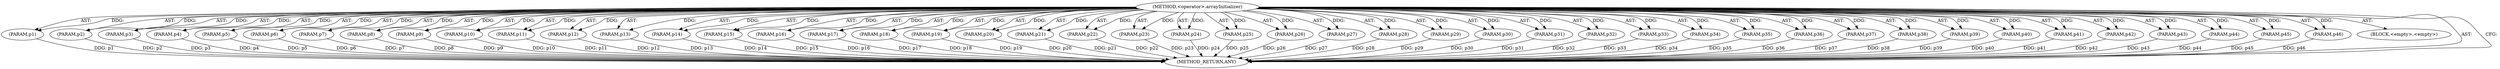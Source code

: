 digraph "&lt;operator&gt;.arrayInitializer" {  
"303" [label = <(METHOD,&lt;operator&gt;.arrayInitializer)> ]
"304" [label = <(PARAM,p1)> ]
"305" [label = <(PARAM,p2)> ]
"306" [label = <(PARAM,p3)> ]
"307" [label = <(PARAM,p4)> ]
"308" [label = <(PARAM,p5)> ]
"309" [label = <(PARAM,p6)> ]
"310" [label = <(PARAM,p7)> ]
"311" [label = <(PARAM,p8)> ]
"312" [label = <(PARAM,p9)> ]
"313" [label = <(PARAM,p10)> ]
"314" [label = <(PARAM,p11)> ]
"315" [label = <(PARAM,p12)> ]
"316" [label = <(PARAM,p13)> ]
"317" [label = <(PARAM,p14)> ]
"318" [label = <(PARAM,p15)> ]
"319" [label = <(PARAM,p16)> ]
"320" [label = <(PARAM,p17)> ]
"321" [label = <(PARAM,p18)> ]
"322" [label = <(PARAM,p19)> ]
"323" [label = <(PARAM,p20)> ]
"324" [label = <(PARAM,p21)> ]
"325" [label = <(PARAM,p22)> ]
"326" [label = <(PARAM,p23)> ]
"327" [label = <(PARAM,p24)> ]
"328" [label = <(PARAM,p25)> ]
"329" [label = <(PARAM,p26)> ]
"330" [label = <(PARAM,p27)> ]
"331" [label = <(PARAM,p28)> ]
"332" [label = <(PARAM,p29)> ]
"333" [label = <(PARAM,p30)> ]
"334" [label = <(PARAM,p31)> ]
"335" [label = <(PARAM,p32)> ]
"336" [label = <(PARAM,p33)> ]
"337" [label = <(PARAM,p34)> ]
"338" [label = <(PARAM,p35)> ]
"339" [label = <(PARAM,p36)> ]
"340" [label = <(PARAM,p37)> ]
"341" [label = <(PARAM,p38)> ]
"342" [label = <(PARAM,p39)> ]
"343" [label = <(PARAM,p40)> ]
"344" [label = <(PARAM,p41)> ]
"345" [label = <(PARAM,p42)> ]
"346" [label = <(PARAM,p43)> ]
"347" [label = <(PARAM,p44)> ]
"348" [label = <(PARAM,p45)> ]
"349" [label = <(PARAM,p46)> ]
"350" [label = <(BLOCK,&lt;empty&gt;,&lt;empty&gt;)> ]
"351" [label = <(METHOD_RETURN,ANY)> ]
  "303" -> "304"  [ label = "AST: "] 
  "303" -> "350"  [ label = "AST: "] 
  "303" -> "305"  [ label = "AST: "] 
  "303" -> "351"  [ label = "AST: "] 
  "303" -> "306"  [ label = "AST: "] 
  "303" -> "307"  [ label = "AST: "] 
  "303" -> "308"  [ label = "AST: "] 
  "303" -> "309"  [ label = "AST: "] 
  "303" -> "310"  [ label = "AST: "] 
  "303" -> "311"  [ label = "AST: "] 
  "303" -> "312"  [ label = "AST: "] 
  "303" -> "313"  [ label = "AST: "] 
  "303" -> "314"  [ label = "AST: "] 
  "303" -> "315"  [ label = "AST: "] 
  "303" -> "316"  [ label = "AST: "] 
  "303" -> "317"  [ label = "AST: "] 
  "303" -> "318"  [ label = "AST: "] 
  "303" -> "319"  [ label = "AST: "] 
  "303" -> "320"  [ label = "AST: "] 
  "303" -> "321"  [ label = "AST: "] 
  "303" -> "322"  [ label = "AST: "] 
  "303" -> "323"  [ label = "AST: "] 
  "303" -> "324"  [ label = "AST: "] 
  "303" -> "325"  [ label = "AST: "] 
  "303" -> "326"  [ label = "AST: "] 
  "303" -> "327"  [ label = "AST: "] 
  "303" -> "328"  [ label = "AST: "] 
  "303" -> "329"  [ label = "AST: "] 
  "303" -> "330"  [ label = "AST: "] 
  "303" -> "331"  [ label = "AST: "] 
  "303" -> "332"  [ label = "AST: "] 
  "303" -> "333"  [ label = "AST: "] 
  "303" -> "334"  [ label = "AST: "] 
  "303" -> "335"  [ label = "AST: "] 
  "303" -> "336"  [ label = "AST: "] 
  "303" -> "337"  [ label = "AST: "] 
  "303" -> "338"  [ label = "AST: "] 
  "303" -> "339"  [ label = "AST: "] 
  "303" -> "340"  [ label = "AST: "] 
  "303" -> "341"  [ label = "AST: "] 
  "303" -> "342"  [ label = "AST: "] 
  "303" -> "343"  [ label = "AST: "] 
  "303" -> "344"  [ label = "AST: "] 
  "303" -> "345"  [ label = "AST: "] 
  "303" -> "346"  [ label = "AST: "] 
  "303" -> "347"  [ label = "AST: "] 
  "303" -> "348"  [ label = "AST: "] 
  "303" -> "349"  [ label = "AST: "] 
  "303" -> "351"  [ label = "CFG: "] 
  "304" -> "351"  [ label = "DDG: p1"] 
  "305" -> "351"  [ label = "DDG: p2"] 
  "306" -> "351"  [ label = "DDG: p3"] 
  "307" -> "351"  [ label = "DDG: p4"] 
  "308" -> "351"  [ label = "DDG: p5"] 
  "309" -> "351"  [ label = "DDG: p6"] 
  "310" -> "351"  [ label = "DDG: p7"] 
  "311" -> "351"  [ label = "DDG: p8"] 
  "312" -> "351"  [ label = "DDG: p9"] 
  "313" -> "351"  [ label = "DDG: p10"] 
  "314" -> "351"  [ label = "DDG: p11"] 
  "315" -> "351"  [ label = "DDG: p12"] 
  "316" -> "351"  [ label = "DDG: p13"] 
  "317" -> "351"  [ label = "DDG: p14"] 
  "318" -> "351"  [ label = "DDG: p15"] 
  "319" -> "351"  [ label = "DDG: p16"] 
  "320" -> "351"  [ label = "DDG: p17"] 
  "321" -> "351"  [ label = "DDG: p18"] 
  "322" -> "351"  [ label = "DDG: p19"] 
  "323" -> "351"  [ label = "DDG: p20"] 
  "324" -> "351"  [ label = "DDG: p21"] 
  "325" -> "351"  [ label = "DDG: p22"] 
  "326" -> "351"  [ label = "DDG: p23"] 
  "327" -> "351"  [ label = "DDG: p24"] 
  "328" -> "351"  [ label = "DDG: p25"] 
  "329" -> "351"  [ label = "DDG: p26"] 
  "330" -> "351"  [ label = "DDG: p27"] 
  "331" -> "351"  [ label = "DDG: p28"] 
  "332" -> "351"  [ label = "DDG: p29"] 
  "333" -> "351"  [ label = "DDG: p30"] 
  "334" -> "351"  [ label = "DDG: p31"] 
  "335" -> "351"  [ label = "DDG: p32"] 
  "336" -> "351"  [ label = "DDG: p33"] 
  "337" -> "351"  [ label = "DDG: p34"] 
  "338" -> "351"  [ label = "DDG: p35"] 
  "339" -> "351"  [ label = "DDG: p36"] 
  "340" -> "351"  [ label = "DDG: p37"] 
  "341" -> "351"  [ label = "DDG: p38"] 
  "342" -> "351"  [ label = "DDG: p39"] 
  "343" -> "351"  [ label = "DDG: p40"] 
  "344" -> "351"  [ label = "DDG: p41"] 
  "345" -> "351"  [ label = "DDG: p42"] 
  "346" -> "351"  [ label = "DDG: p43"] 
  "347" -> "351"  [ label = "DDG: p44"] 
  "348" -> "351"  [ label = "DDG: p45"] 
  "349" -> "351"  [ label = "DDG: p46"] 
  "303" -> "304"  [ label = "DDG: "] 
  "303" -> "305"  [ label = "DDG: "] 
  "303" -> "306"  [ label = "DDG: "] 
  "303" -> "307"  [ label = "DDG: "] 
  "303" -> "308"  [ label = "DDG: "] 
  "303" -> "309"  [ label = "DDG: "] 
  "303" -> "310"  [ label = "DDG: "] 
  "303" -> "311"  [ label = "DDG: "] 
  "303" -> "312"  [ label = "DDG: "] 
  "303" -> "313"  [ label = "DDG: "] 
  "303" -> "314"  [ label = "DDG: "] 
  "303" -> "315"  [ label = "DDG: "] 
  "303" -> "316"  [ label = "DDG: "] 
  "303" -> "317"  [ label = "DDG: "] 
  "303" -> "318"  [ label = "DDG: "] 
  "303" -> "319"  [ label = "DDG: "] 
  "303" -> "320"  [ label = "DDG: "] 
  "303" -> "321"  [ label = "DDG: "] 
  "303" -> "322"  [ label = "DDG: "] 
  "303" -> "323"  [ label = "DDG: "] 
  "303" -> "324"  [ label = "DDG: "] 
  "303" -> "325"  [ label = "DDG: "] 
  "303" -> "326"  [ label = "DDG: "] 
  "303" -> "327"  [ label = "DDG: "] 
  "303" -> "328"  [ label = "DDG: "] 
  "303" -> "329"  [ label = "DDG: "] 
  "303" -> "330"  [ label = "DDG: "] 
  "303" -> "331"  [ label = "DDG: "] 
  "303" -> "332"  [ label = "DDG: "] 
  "303" -> "333"  [ label = "DDG: "] 
  "303" -> "334"  [ label = "DDG: "] 
  "303" -> "335"  [ label = "DDG: "] 
  "303" -> "336"  [ label = "DDG: "] 
  "303" -> "337"  [ label = "DDG: "] 
  "303" -> "338"  [ label = "DDG: "] 
  "303" -> "339"  [ label = "DDG: "] 
  "303" -> "340"  [ label = "DDG: "] 
  "303" -> "341"  [ label = "DDG: "] 
  "303" -> "342"  [ label = "DDG: "] 
  "303" -> "343"  [ label = "DDG: "] 
  "303" -> "344"  [ label = "DDG: "] 
  "303" -> "345"  [ label = "DDG: "] 
  "303" -> "346"  [ label = "DDG: "] 
  "303" -> "347"  [ label = "DDG: "] 
  "303" -> "348"  [ label = "DDG: "] 
  "303" -> "349"  [ label = "DDG: "] 
}
